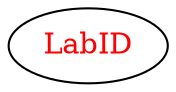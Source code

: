 digraph dependencyGraph {
 concentrate=true;
 ranksep="2.0";
 rankdir="LR"; 
 splines="ortho";
"LabID" [fontcolor="red"];
}